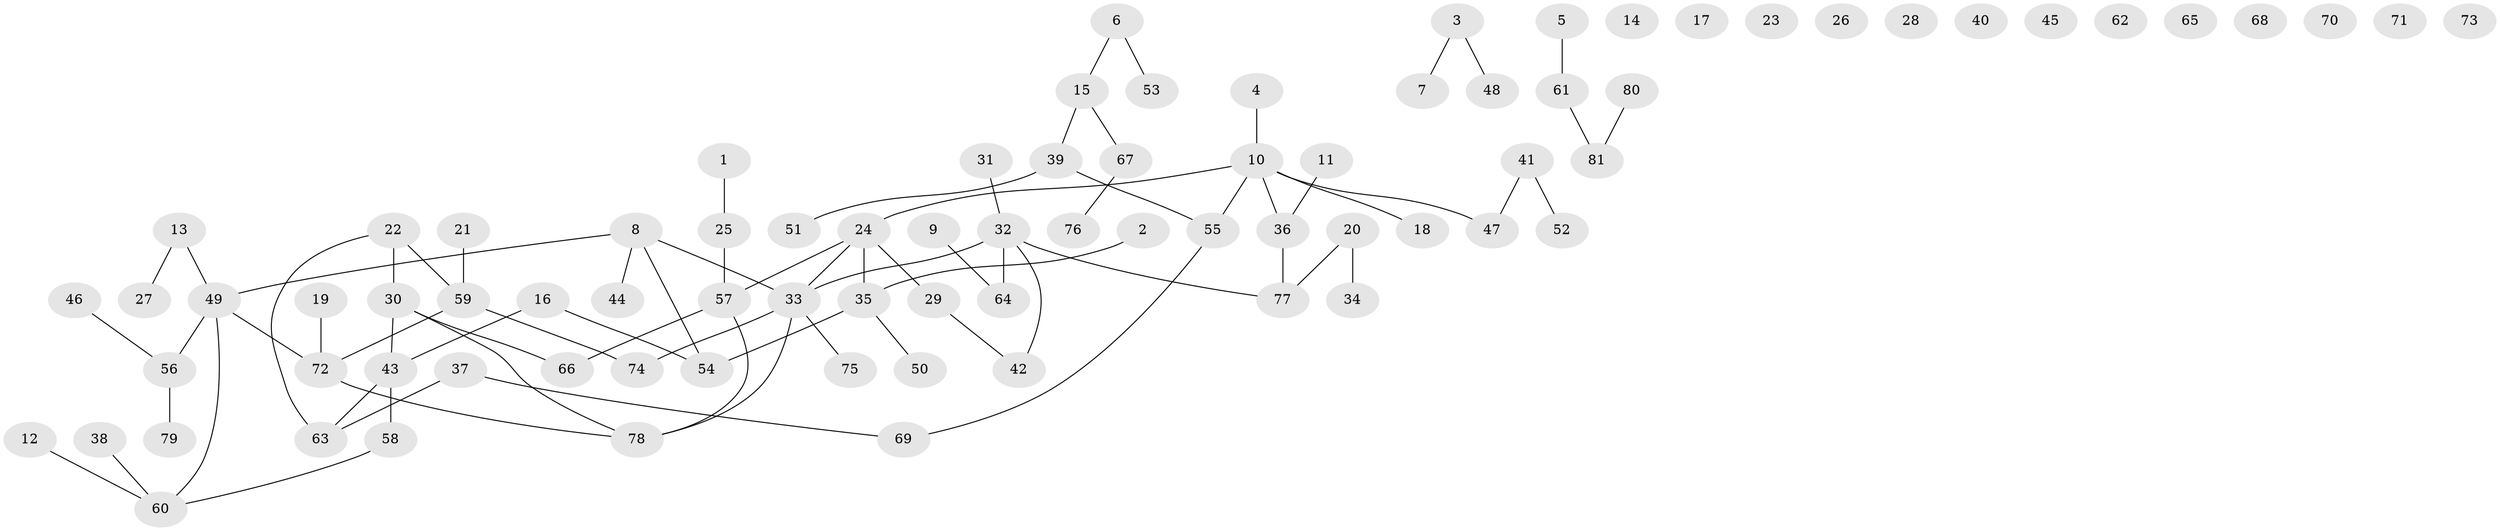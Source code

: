 // Generated by graph-tools (version 1.1) at 2025/33/03/09/25 02:33:46]
// undirected, 81 vertices, 77 edges
graph export_dot {
graph [start="1"]
  node [color=gray90,style=filled];
  1;
  2;
  3;
  4;
  5;
  6;
  7;
  8;
  9;
  10;
  11;
  12;
  13;
  14;
  15;
  16;
  17;
  18;
  19;
  20;
  21;
  22;
  23;
  24;
  25;
  26;
  27;
  28;
  29;
  30;
  31;
  32;
  33;
  34;
  35;
  36;
  37;
  38;
  39;
  40;
  41;
  42;
  43;
  44;
  45;
  46;
  47;
  48;
  49;
  50;
  51;
  52;
  53;
  54;
  55;
  56;
  57;
  58;
  59;
  60;
  61;
  62;
  63;
  64;
  65;
  66;
  67;
  68;
  69;
  70;
  71;
  72;
  73;
  74;
  75;
  76;
  77;
  78;
  79;
  80;
  81;
  1 -- 25;
  2 -- 35;
  3 -- 7;
  3 -- 48;
  4 -- 10;
  5 -- 61;
  6 -- 15;
  6 -- 53;
  8 -- 33;
  8 -- 44;
  8 -- 49;
  8 -- 54;
  9 -- 64;
  10 -- 18;
  10 -- 24;
  10 -- 36;
  10 -- 47;
  10 -- 55;
  11 -- 36;
  12 -- 60;
  13 -- 27;
  13 -- 49;
  15 -- 39;
  15 -- 67;
  16 -- 43;
  16 -- 54;
  19 -- 72;
  20 -- 34;
  20 -- 77;
  21 -- 59;
  22 -- 30;
  22 -- 59;
  22 -- 63;
  24 -- 29;
  24 -- 33;
  24 -- 35;
  24 -- 57;
  25 -- 57;
  29 -- 42;
  30 -- 43;
  30 -- 66;
  30 -- 78;
  31 -- 32;
  32 -- 33;
  32 -- 42;
  32 -- 64;
  32 -- 77;
  33 -- 74;
  33 -- 75;
  33 -- 78;
  35 -- 50;
  35 -- 54;
  36 -- 77;
  37 -- 63;
  37 -- 69;
  38 -- 60;
  39 -- 51;
  39 -- 55;
  41 -- 47;
  41 -- 52;
  43 -- 58;
  43 -- 63;
  46 -- 56;
  49 -- 56;
  49 -- 60;
  49 -- 72;
  55 -- 69;
  56 -- 79;
  57 -- 66;
  57 -- 78;
  58 -- 60;
  59 -- 72;
  59 -- 74;
  61 -- 81;
  67 -- 76;
  72 -- 78;
  80 -- 81;
}
